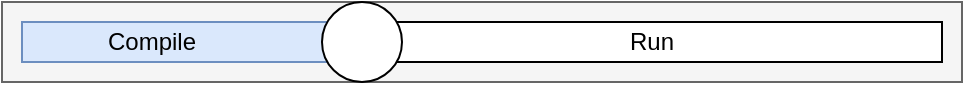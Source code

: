 <mxfile version="12.4.2" type="device" pages="2"><diagram id="HHdiIvo6r70PyShjw0fp" name="One Knob"><mxGraphModel dx="1106" dy="785" grid="1" gridSize="10" guides="1" tooltips="1" connect="1" arrows="1" fold="1" page="1" pageScale="1" pageWidth="1100" pageHeight="850" math="0" shadow="0"><root><mxCell id="0"/><mxCell id="1" parent="0"/><mxCell id="TuYcWFOGKsJFBW-v56uy-1" value="" style="rounded=0;whiteSpace=wrap;html=1;fillColor=#f5f5f5;strokeColor=#666666;fontColor=#333333;" parent="1" vertex="1"><mxGeometry x="200" y="200" width="480" height="40" as="geometry"/></mxCell><mxCell id="TuYcWFOGKsJFBW-v56uy-4" value="" style="rounded=0;whiteSpace=wrap;html=1;fillColor=#dae8fc;strokeColor=#6c8ebf;" parent="1" vertex="1"><mxGeometry x="210" y="210" width="170" height="20" as="geometry"/></mxCell><mxCell id="TuYcWFOGKsJFBW-v56uy-5" value="" style="rounded=0;whiteSpace=wrap;html=1;" parent="1" vertex="1"><mxGeometry x="380" y="210" width="290" height="20" as="geometry"/></mxCell><mxCell id="TuYcWFOGKsJFBW-v56uy-3" value="" style="ellipse;whiteSpace=wrap;html=1;aspect=fixed;" parent="1" vertex="1"><mxGeometry x="360" y="200" width="40" height="40" as="geometry"/></mxCell><mxCell id="wK-E3nDa1-iX1BZL0VbJ-1" value="Compile" style="text;html=1;strokeColor=none;fillColor=none;align=center;verticalAlign=middle;whiteSpace=wrap;rounded=0;" vertex="1" parent="1"><mxGeometry x="240" y="210" width="70" height="20" as="geometry"/></mxCell><mxCell id="wK-E3nDa1-iX1BZL0VbJ-2" value="Run" style="text;html=1;strokeColor=none;fillColor=none;align=center;verticalAlign=middle;whiteSpace=wrap;rounded=0;" vertex="1" parent="1"><mxGeometry x="490" y="210" width="70" height="20" as="geometry"/></mxCell></root></mxGraphModel></diagram><diagram id="7UnUivB2n7JJ5k9wSlvS" name="Two Knobs"><mxGraphModel dx="1106" dy="785" grid="1" gridSize="10" guides="1" tooltips="1" connect="1" arrows="1" fold="1" page="1" pageScale="1" pageWidth="1100" pageHeight="850" math="0" shadow="0"><root><mxCell id="HkLV23Ylq2z4iRmbXrfN-0"/><mxCell id="HkLV23Ylq2z4iRmbXrfN-1" parent="HkLV23Ylq2z4iRmbXrfN-0"/><mxCell id="HkLV23Ylq2z4iRmbXrfN-2" value="" style="rounded=0;whiteSpace=wrap;html=1;fillColor=#f5f5f5;strokeColor=#666666;fontColor=#333333;" parent="HkLV23Ylq2z4iRmbXrfN-1" vertex="1"><mxGeometry x="200" y="280" width="480" height="40" as="geometry"/></mxCell><mxCell id="HkLV23Ylq2z4iRmbXrfN-3" value="" style="rounded=0;whiteSpace=wrap;html=1;fillColor=#dae8fc;strokeColor=#6c8ebf;" parent="HkLV23Ylq2z4iRmbXrfN-1" vertex="1"><mxGeometry x="210" y="290" width="170" height="20" as="geometry"/></mxCell><mxCell id="HkLV23Ylq2z4iRmbXrfN-4" value="" style="rounded=0;whiteSpace=wrap;html=1;" parent="HkLV23Ylq2z4iRmbXrfN-1" vertex="1"><mxGeometry x="560" y="290" width="110" height="20" as="geometry"/></mxCell><mxCell id="HkLV23Ylq2z4iRmbXrfN-5" value="" style="rounded=0;whiteSpace=wrap;html=1;fillColor=#d5e8d4;strokeColor=#82b366;" parent="HkLV23Ylq2z4iRmbXrfN-1" vertex="1"><mxGeometry x="390" y="290" width="170" height="20" as="geometry"/></mxCell><mxCell id="HkLV23Ylq2z4iRmbXrfN-6" value="" style="ellipse;whiteSpace=wrap;html=1;aspect=fixed;" parent="HkLV23Ylq2z4iRmbXrfN-1" vertex="1"><mxGeometry x="360" y="280" width="40" height="40" as="geometry"/></mxCell><mxCell id="HkLV23Ylq2z4iRmbXrfN-7" value="" style="ellipse;whiteSpace=wrap;html=1;aspect=fixed;" parent="HkLV23Ylq2z4iRmbXrfN-1" vertex="1"><mxGeometry x="540" y="280" width="40" height="40" as="geometry"/></mxCell><mxCell id="zVTJilPuLMnx7gapvEa_-0" value="Compile" style="text;html=1;strokeColor=none;fillColor=none;align=center;verticalAlign=middle;whiteSpace=wrap;rounded=0;" vertex="1" parent="HkLV23Ylq2z4iRmbXrfN-1"><mxGeometry x="240" y="290" width="70" height="20" as="geometry"/></mxCell><mxCell id="zVTJilPuLMnx7gapvEa_-1" value="pre-run" style="text;html=1;strokeColor=none;fillColor=none;align=center;verticalAlign=middle;whiteSpace=wrap;rounded=0;" vertex="1" parent="HkLV23Ylq2z4iRmbXrfN-1"><mxGeometry x="435" y="290" width="80" height="20" as="geometry"/></mxCell><mxCell id="zVTJilPuLMnx7gapvEa_-2" value="Run" style="text;html=1;strokeColor=none;fillColor=none;align=center;verticalAlign=middle;whiteSpace=wrap;rounded=0;" vertex="1" parent="HkLV23Ylq2z4iRmbXrfN-1"><mxGeometry x="590" y="290" width="70" height="20" as="geometry"/></mxCell></root></mxGraphModel></diagram></mxfile>